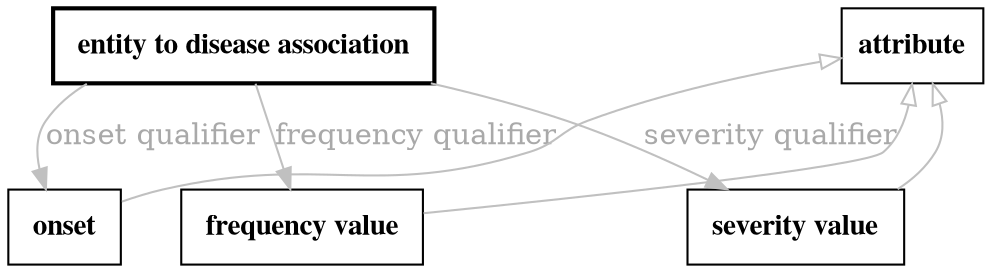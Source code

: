 // biolink model
digraph {
	graph [fontsize=32 penwidth=5]
	node [color=black fontname="times bold" shape=rectangle]
	edge [color=gray fontcolor=darkgray]
	"entity to disease association" [label=" entity to disease association " style=bold]
	"entity to disease association" -> onset [label="onset qualifier"]
	onset [label=" onset " style=solid]
	attribute -> onset [label="" arrowtail=onormal dir=back]
	"entity to disease association" -> "severity value" [label="severity qualifier"]
	"severity value" [label=" severity value " style=solid]
	attribute -> "severity value" [label="" arrowtail=onormal dir=back]
	"entity to disease association" -> "frequency value" [label="frequency qualifier"]
	"frequency value" [label=" frequency value " style=solid]
	attribute -> "frequency value" [label="" arrowtail=onormal dir=back]
}

